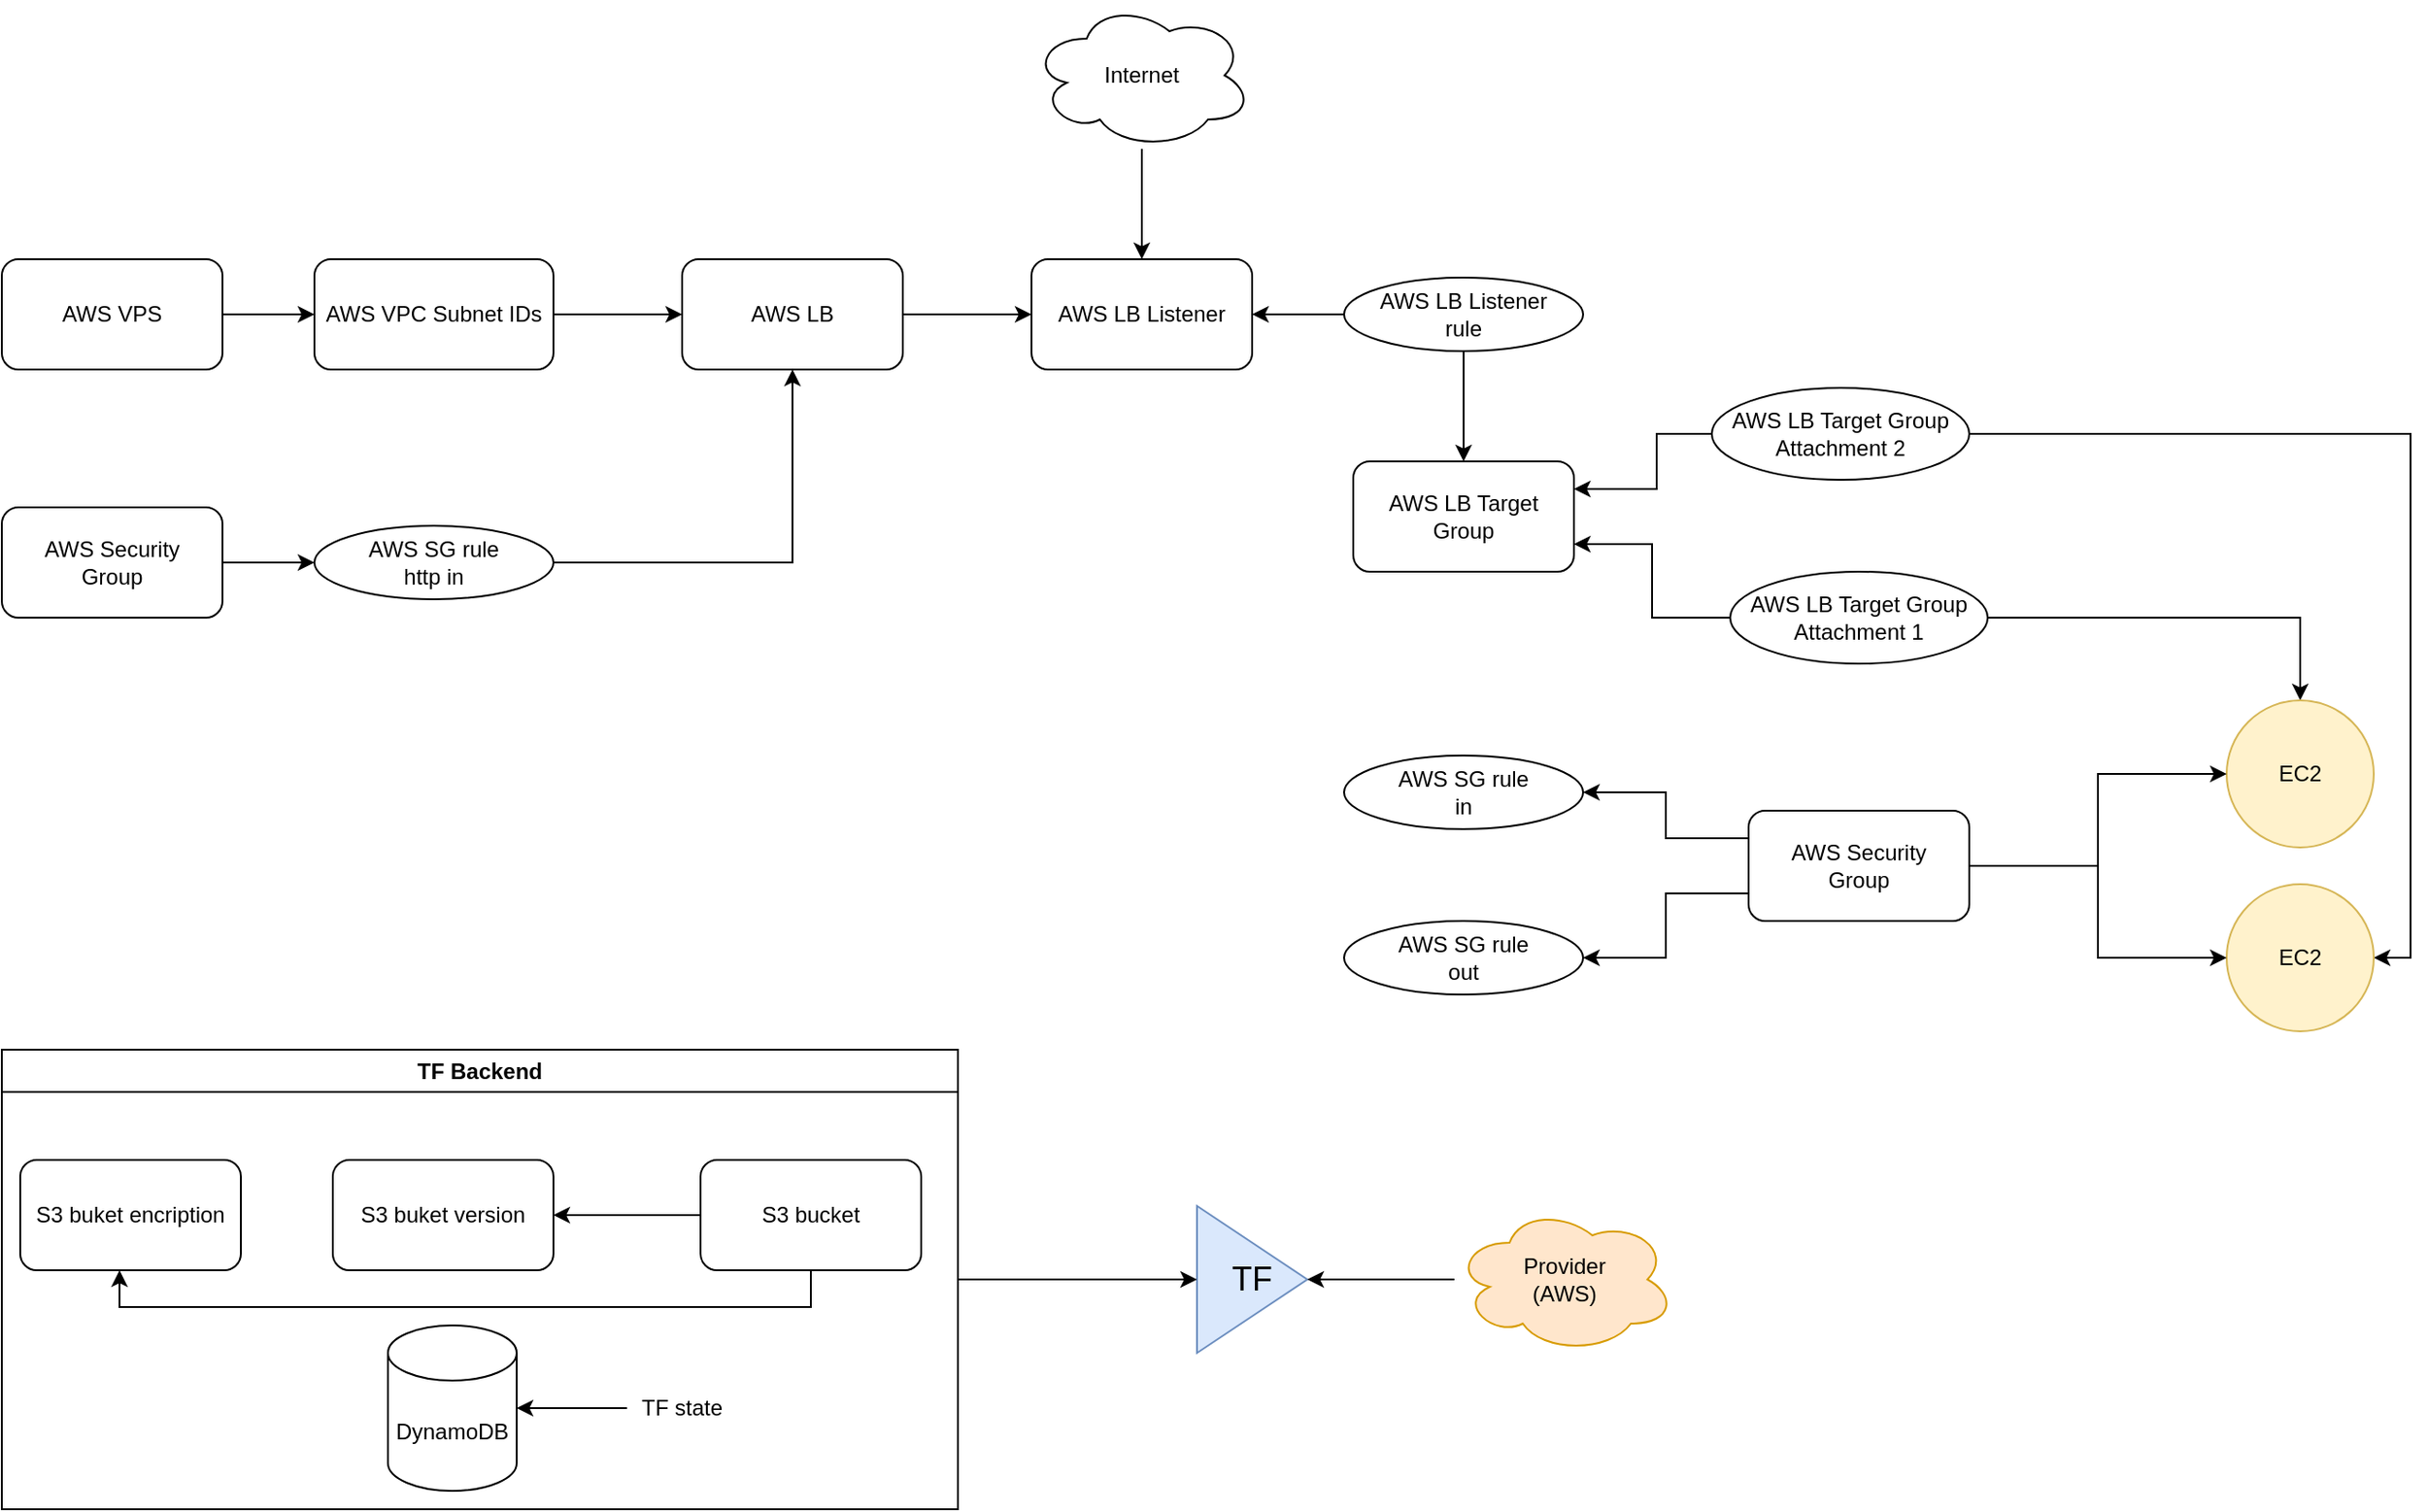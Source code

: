 <mxfile version="21.1.1" type="github">
  <diagram name="Page-1" id="Np5eYjGNwfx2u-zEs050">
    <mxGraphModel dx="1049" dy="1697" grid="1" gridSize="10" guides="1" tooltips="1" connect="1" arrows="1" fold="1" page="1" pageScale="1" pageWidth="850" pageHeight="1100" math="0" shadow="0">
      <root>
        <mxCell id="0" />
        <mxCell id="1" parent="0" />
        <mxCell id="cp9X4eEYF-57bm0QKqgD-15" value="" style="edgeStyle=orthogonalEdgeStyle;rounded=0;orthogonalLoop=1;jettySize=auto;html=1;" edge="1" parent="1" source="EnqnTmCwI0y5mT0i5ol6-1" target="EnqnTmCwI0y5mT0i5ol6-5">
          <mxGeometry relative="1" as="geometry" />
        </mxCell>
        <mxCell id="EnqnTmCwI0y5mT0i5ol6-1" value="AWS LB" style="rounded=1;whiteSpace=wrap;html=1;" parent="1" vertex="1">
          <mxGeometry x="390" y="70" width="120" height="60" as="geometry" />
        </mxCell>
        <mxCell id="EnqnTmCwI0y5mT0i5ol6-5" value="AWS LB Listener" style="rounded=1;whiteSpace=wrap;html=1;" parent="1" vertex="1">
          <mxGeometry x="580" y="70" width="120" height="60" as="geometry" />
        </mxCell>
        <mxCell id="cp9X4eEYF-57bm0QKqgD-13" value="" style="edgeStyle=orthogonalEdgeStyle;rounded=0;orthogonalLoop=1;jettySize=auto;html=1;" edge="1" parent="1" source="EnqnTmCwI0y5mT0i5ol6-7" target="EnqnTmCwI0y5mT0i5ol6-5">
          <mxGeometry relative="1" as="geometry" />
        </mxCell>
        <mxCell id="cp9X4eEYF-57bm0QKqgD-26" value="" style="edgeStyle=orthogonalEdgeStyle;rounded=0;orthogonalLoop=1;jettySize=auto;html=1;" edge="1" parent="1" source="EnqnTmCwI0y5mT0i5ol6-7" target="EnqnTmCwI0y5mT0i5ol6-8">
          <mxGeometry relative="1" as="geometry" />
        </mxCell>
        <mxCell id="EnqnTmCwI0y5mT0i5ol6-7" value="&lt;div&gt;AWS LB Listener&lt;/div&gt;&lt;div&gt;rule&lt;br&gt;&lt;/div&gt;" style="ellipse;whiteSpace=wrap;html=1;" parent="1" vertex="1">
          <mxGeometry x="750" y="80" width="130" height="40" as="geometry" />
        </mxCell>
        <mxCell id="EnqnTmCwI0y5mT0i5ol6-8" value="AWS LB Target Group" style="rounded=1;whiteSpace=wrap;html=1;" parent="1" vertex="1">
          <mxGeometry x="755" y="180" width="120" height="60" as="geometry" />
        </mxCell>
        <mxCell id="cp9X4eEYF-57bm0QKqgD-27" style="edgeStyle=orthogonalEdgeStyle;rounded=0;orthogonalLoop=1;jettySize=auto;html=1;exitX=0;exitY=0.5;exitDx=0;exitDy=0;entryX=1;entryY=0.25;entryDx=0;entryDy=0;" edge="1" parent="1" source="EnqnTmCwI0y5mT0i5ol6-9" target="EnqnTmCwI0y5mT0i5ol6-8">
          <mxGeometry relative="1" as="geometry">
            <Array as="points">
              <mxPoint x="920" y="165" />
              <mxPoint x="920" y="195" />
            </Array>
          </mxGeometry>
        </mxCell>
        <mxCell id="cp9X4eEYF-57bm0QKqgD-42" style="edgeStyle=orthogonalEdgeStyle;rounded=0;orthogonalLoop=1;jettySize=auto;html=1;entryX=1;entryY=0.5;entryDx=0;entryDy=0;" edge="1" parent="1" source="EnqnTmCwI0y5mT0i5ol6-9" target="EnqnTmCwI0y5mT0i5ol6-10">
          <mxGeometry relative="1" as="geometry" />
        </mxCell>
        <mxCell id="EnqnTmCwI0y5mT0i5ol6-9" value="&lt;div&gt;AWS LB Target Group&lt;/div&gt;&lt;div&gt;Attachment 2&lt;br&gt;&lt;/div&gt;" style="ellipse;whiteSpace=wrap;html=1;" parent="1" vertex="1">
          <mxGeometry x="950" y="140" width="140" height="50" as="geometry" />
        </mxCell>
        <mxCell id="EnqnTmCwI0y5mT0i5ol6-10" value="EC2" style="ellipse;whiteSpace=wrap;html=1;aspect=fixed;fillColor=#fff2cc;strokeColor=#d6b656;" parent="1" vertex="1">
          <mxGeometry x="1230" y="410" width="80" height="80" as="geometry" />
        </mxCell>
        <mxCell id="cp9X4eEYF-57bm0QKqgD-19" value="" style="edgeStyle=orthogonalEdgeStyle;rounded=0;orthogonalLoop=1;jettySize=auto;html=1;" edge="1" parent="1" source="EnqnTmCwI0y5mT0i5ol6-16" target="EnqnTmCwI0y5mT0i5ol6-17">
          <mxGeometry relative="1" as="geometry" />
        </mxCell>
        <mxCell id="EnqnTmCwI0y5mT0i5ol6-16" value="&lt;div&gt;AWS Security&lt;/div&gt;&lt;div&gt;Group&lt;br&gt;&lt;/div&gt;" style="rounded=1;whiteSpace=wrap;html=1;" parent="1" vertex="1">
          <mxGeometry x="20" y="205" width="120" height="60" as="geometry" />
        </mxCell>
        <mxCell id="cp9X4eEYF-57bm0QKqgD-35" style="edgeStyle=orthogonalEdgeStyle;rounded=0;orthogonalLoop=1;jettySize=auto;html=1;entryX=0.5;entryY=1;entryDx=0;entryDy=0;" edge="1" parent="1" source="EnqnTmCwI0y5mT0i5ol6-17" target="EnqnTmCwI0y5mT0i5ol6-1">
          <mxGeometry relative="1" as="geometry" />
        </mxCell>
        <mxCell id="EnqnTmCwI0y5mT0i5ol6-17" value="&lt;div&gt;AWS SG rule&lt;/div&gt;&lt;div&gt;http in&lt;br&gt;&lt;/div&gt;" style="ellipse;whiteSpace=wrap;html=1;" parent="1" vertex="1">
          <mxGeometry x="190" y="215" width="130" height="40" as="geometry" />
        </mxCell>
        <mxCell id="cp9X4eEYF-57bm0QKqgD-17" value="" style="edgeStyle=orthogonalEdgeStyle;rounded=0;orthogonalLoop=1;jettySize=auto;html=1;" edge="1" parent="1" source="EnqnTmCwI0y5mT0i5ol6-19" target="EnqnTmCwI0y5mT0i5ol6-20">
          <mxGeometry relative="1" as="geometry" />
        </mxCell>
        <mxCell id="EnqnTmCwI0y5mT0i5ol6-19" value="AWS VPS" style="rounded=1;whiteSpace=wrap;html=1;" parent="1" vertex="1">
          <mxGeometry x="20" y="70" width="120" height="60" as="geometry" />
        </mxCell>
        <mxCell id="cp9X4eEYF-57bm0QKqgD-16" value="" style="edgeStyle=orthogonalEdgeStyle;rounded=0;orthogonalLoop=1;jettySize=auto;html=1;" edge="1" parent="1" source="EnqnTmCwI0y5mT0i5ol6-20" target="EnqnTmCwI0y5mT0i5ol6-1">
          <mxGeometry relative="1" as="geometry" />
        </mxCell>
        <mxCell id="EnqnTmCwI0y5mT0i5ol6-20" value="AWS VPC Subnet IDs" style="rounded=1;whiteSpace=wrap;html=1;" parent="1" vertex="1">
          <mxGeometry x="190" y="70" width="130" height="60" as="geometry" />
        </mxCell>
        <mxCell id="EnqnTmCwI0y5mT0i5ol6-28" value="TF" style="triangle;whiteSpace=wrap;html=1;fontSize=18;fillColor=#dae8fc;strokeColor=#6c8ebf;" parent="1" vertex="1">
          <mxGeometry x="670" y="585" width="60" height="80" as="geometry" />
        </mxCell>
        <mxCell id="cp9X4eEYF-57bm0QKqgD-36" value="" style="edgeStyle=orthogonalEdgeStyle;rounded=0;orthogonalLoop=1;jettySize=auto;html=1;" edge="1" parent="1" source="EnqnTmCwI0y5mT0i5ol6-29" target="EnqnTmCwI0y5mT0i5ol6-28">
          <mxGeometry relative="1" as="geometry" />
        </mxCell>
        <mxCell id="EnqnTmCwI0y5mT0i5ol6-29" value="&lt;div&gt;Provider&lt;/div&gt;&lt;div&gt;(AWS)&lt;br&gt;&lt;/div&gt;" style="ellipse;shape=cloud;whiteSpace=wrap;html=1;fillColor=#ffe6cc;strokeColor=#d79b00;" parent="1" vertex="1">
          <mxGeometry x="810" y="585" width="120" height="80" as="geometry" />
        </mxCell>
        <mxCell id="cp9X4eEYF-57bm0QKqgD-2" style="edgeStyle=orthogonalEdgeStyle;rounded=0;orthogonalLoop=1;jettySize=auto;html=1;entryX=0;entryY=0.5;entryDx=0;entryDy=0;" edge="1" parent="1" source="cp9X4eEYF-57bm0QKqgD-1" target="EnqnTmCwI0y5mT0i5ol6-28">
          <mxGeometry relative="1" as="geometry" />
        </mxCell>
        <mxCell id="cp9X4eEYF-57bm0QKqgD-1" value="TF Backend" style="swimlane;whiteSpace=wrap;html=1;" vertex="1" parent="1">
          <mxGeometry x="20" y="500" width="520" height="250" as="geometry" />
        </mxCell>
        <mxCell id="EnqnTmCwI0y5mT0i5ol6-23" value="S3 buket encription" style="rounded=1;whiteSpace=wrap;html=1;" parent="cp9X4eEYF-57bm0QKqgD-1" vertex="1">
          <mxGeometry x="10" y="60" width="120" height="60" as="geometry" />
        </mxCell>
        <mxCell id="EnqnTmCwI0y5mT0i5ol6-24" value="S3 buket version" style="rounded=1;whiteSpace=wrap;html=1;" parent="cp9X4eEYF-57bm0QKqgD-1" vertex="1">
          <mxGeometry x="180" y="60" width="120" height="60" as="geometry" />
        </mxCell>
        <mxCell id="EnqnTmCwI0y5mT0i5ol6-25" value="S3 bucket" style="rounded=1;whiteSpace=wrap;html=1;" parent="cp9X4eEYF-57bm0QKqgD-1" vertex="1">
          <mxGeometry x="380" y="60" width="120" height="60" as="geometry" />
        </mxCell>
        <mxCell id="EnqnTmCwI0y5mT0i5ol6-26" style="edgeStyle=orthogonalEdgeStyle;rounded=0;orthogonalLoop=1;jettySize=auto;html=1;exitX=0;exitY=0.5;exitDx=0;exitDy=0;entryX=1;entryY=0.5;entryDx=0;entryDy=0;" parent="cp9X4eEYF-57bm0QKqgD-1" source="EnqnTmCwI0y5mT0i5ol6-25" target="EnqnTmCwI0y5mT0i5ol6-24" edge="1">
          <mxGeometry relative="1" as="geometry" />
        </mxCell>
        <mxCell id="EnqnTmCwI0y5mT0i5ol6-27" style="edgeStyle=orthogonalEdgeStyle;rounded=0;orthogonalLoop=1;jettySize=auto;html=1;exitX=0.5;exitY=1;exitDx=0;exitDy=0;entryX=0.45;entryY=1;entryDx=0;entryDy=0;entryPerimeter=0;" parent="cp9X4eEYF-57bm0QKqgD-1" source="EnqnTmCwI0y5mT0i5ol6-25" target="EnqnTmCwI0y5mT0i5ol6-23" edge="1">
          <mxGeometry relative="1" as="geometry" />
        </mxCell>
        <mxCell id="cp9X4eEYF-57bm0QKqgD-7" value="DynamoDB" style="shape=cylinder3;whiteSpace=wrap;html=1;boundedLbl=1;backgroundOutline=1;size=15;" vertex="1" parent="cp9X4eEYF-57bm0QKqgD-1">
          <mxGeometry x="210" y="150" width="70" height="90" as="geometry" />
        </mxCell>
        <mxCell id="cp9X4eEYF-57bm0QKqgD-10" value="" style="edgeStyle=orthogonalEdgeStyle;rounded=0;orthogonalLoop=1;jettySize=auto;html=1;" edge="1" parent="cp9X4eEYF-57bm0QKqgD-1" source="cp9X4eEYF-57bm0QKqgD-8" target="cp9X4eEYF-57bm0QKqgD-7">
          <mxGeometry relative="1" as="geometry" />
        </mxCell>
        <mxCell id="cp9X4eEYF-57bm0QKqgD-8" value="TF state" style="text;html=1;strokeColor=none;fillColor=none;align=center;verticalAlign=middle;whiteSpace=wrap;rounded=0;" vertex="1" parent="cp9X4eEYF-57bm0QKqgD-1">
          <mxGeometry x="340" y="180" width="60" height="30" as="geometry" />
        </mxCell>
        <mxCell id="cp9X4eEYF-57bm0QKqgD-14" value="" style="edgeStyle=orthogonalEdgeStyle;rounded=0;orthogonalLoop=1;jettySize=auto;html=1;" edge="1" parent="1" source="cp9X4eEYF-57bm0QKqgD-12" target="EnqnTmCwI0y5mT0i5ol6-5">
          <mxGeometry relative="1" as="geometry" />
        </mxCell>
        <mxCell id="cp9X4eEYF-57bm0QKqgD-12" value="Internet" style="ellipse;shape=cloud;whiteSpace=wrap;html=1;" vertex="1" parent="1">
          <mxGeometry x="580" y="-70" width="120" height="80" as="geometry" />
        </mxCell>
        <mxCell id="cp9X4eEYF-57bm0QKqgD-28" style="edgeStyle=orthogonalEdgeStyle;rounded=0;orthogonalLoop=1;jettySize=auto;html=1;entryX=1;entryY=0.75;entryDx=0;entryDy=0;" edge="1" parent="1" source="cp9X4eEYF-57bm0QKqgD-24" target="EnqnTmCwI0y5mT0i5ol6-8">
          <mxGeometry relative="1" as="geometry" />
        </mxCell>
        <mxCell id="cp9X4eEYF-57bm0QKqgD-43" style="edgeStyle=orthogonalEdgeStyle;rounded=0;orthogonalLoop=1;jettySize=auto;html=1;" edge="1" parent="1" source="cp9X4eEYF-57bm0QKqgD-24" target="cp9X4eEYF-57bm0QKqgD-29">
          <mxGeometry relative="1" as="geometry" />
        </mxCell>
        <mxCell id="cp9X4eEYF-57bm0QKqgD-24" value="&lt;div&gt;AWS LB Target Group&lt;/div&gt;&lt;div&gt;Attachment 1&lt;br&gt;&lt;/div&gt;" style="ellipse;whiteSpace=wrap;html=1;" vertex="1" parent="1">
          <mxGeometry x="960" y="240" width="140" height="50" as="geometry" />
        </mxCell>
        <mxCell id="cp9X4eEYF-57bm0QKqgD-29" value="EC2" style="ellipse;whiteSpace=wrap;html=1;aspect=fixed;fillColor=#fff2cc;strokeColor=#d6b656;" vertex="1" parent="1">
          <mxGeometry x="1230" y="310" width="80" height="80" as="geometry" />
        </mxCell>
        <mxCell id="cp9X4eEYF-57bm0QKqgD-30" value="&lt;div&gt;AWS SG rule&lt;/div&gt;&lt;div&gt;out&lt;br&gt;&lt;/div&gt;" style="ellipse;whiteSpace=wrap;html=1;" vertex="1" parent="1">
          <mxGeometry x="750" y="430" width="130" height="40" as="geometry" />
        </mxCell>
        <mxCell id="cp9X4eEYF-57bm0QKqgD-31" value="&lt;div&gt;AWS SG rule&lt;/div&gt;&lt;div&gt;in&lt;/div&gt;" style="ellipse;whiteSpace=wrap;html=1;" vertex="1" parent="1">
          <mxGeometry x="750" y="340" width="130" height="40" as="geometry" />
        </mxCell>
        <mxCell id="cp9X4eEYF-57bm0QKqgD-32" style="edgeStyle=orthogonalEdgeStyle;rounded=0;orthogonalLoop=1;jettySize=auto;html=1;exitX=0;exitY=0.25;exitDx=0;exitDy=0;entryX=1;entryY=0.5;entryDx=0;entryDy=0;" edge="1" parent="1" source="cp9X4eEYF-57bm0QKqgD-34" target="cp9X4eEYF-57bm0QKqgD-31">
          <mxGeometry relative="1" as="geometry" />
        </mxCell>
        <mxCell id="cp9X4eEYF-57bm0QKqgD-33" style="edgeStyle=orthogonalEdgeStyle;rounded=0;orthogonalLoop=1;jettySize=auto;html=1;exitX=0;exitY=0.75;exitDx=0;exitDy=0;entryX=1;entryY=0.5;entryDx=0;entryDy=0;" edge="1" parent="1" source="cp9X4eEYF-57bm0QKqgD-34" target="cp9X4eEYF-57bm0QKqgD-30">
          <mxGeometry relative="1" as="geometry" />
        </mxCell>
        <mxCell id="cp9X4eEYF-57bm0QKqgD-37" style="edgeStyle=orthogonalEdgeStyle;rounded=0;orthogonalLoop=1;jettySize=auto;html=1;exitX=1;exitY=0.5;exitDx=0;exitDy=0;entryX=0;entryY=0.5;entryDx=0;entryDy=0;" edge="1" parent="1" source="cp9X4eEYF-57bm0QKqgD-34" target="cp9X4eEYF-57bm0QKqgD-29">
          <mxGeometry relative="1" as="geometry" />
        </mxCell>
        <mxCell id="cp9X4eEYF-57bm0QKqgD-38" style="edgeStyle=orthogonalEdgeStyle;rounded=0;orthogonalLoop=1;jettySize=auto;html=1;entryX=0;entryY=0.5;entryDx=0;entryDy=0;" edge="1" parent="1" source="cp9X4eEYF-57bm0QKqgD-34" target="EnqnTmCwI0y5mT0i5ol6-10">
          <mxGeometry relative="1" as="geometry" />
        </mxCell>
        <mxCell id="cp9X4eEYF-57bm0QKqgD-34" value="&lt;div&gt;AWS Security&lt;/div&gt;&lt;div&gt;Group&lt;br&gt;&lt;/div&gt;" style="rounded=1;whiteSpace=wrap;html=1;" vertex="1" parent="1">
          <mxGeometry x="970" y="370" width="120" height="60" as="geometry" />
        </mxCell>
      </root>
    </mxGraphModel>
  </diagram>
</mxfile>
